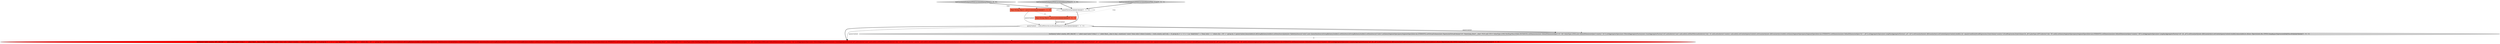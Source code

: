 digraph {
2 [style = filled, label = "Map<String,Object> queryContext@@@2@@@['1', '1', '0']", fillcolor = tomato, shape = box image = "AAA0AAABBB1BBB"];
6 [style = filled, label = "testCorrelatedSubqueryWithCorrelatedQueryFilter['0', '1', '0']", fillcolor = lightgray, shape = diamond image = "AAA0AAABBB2BBB"];
8 [style = filled, label = "testCorrelatedSubqueryWithCorrelatedQueryFilter_Scan['0', '0', '1']", fillcolor = lightgray, shape = diamond image = "AAA0AAABBB3BBB"];
1 [style = filled, label = "queryContext = withLeftDirectAccessEnabled(queryContext)@@@4@@@['1', '1', '1']", fillcolor = white, shape = ellipse image = "AAA0AAABBB1BBB"];
3 [style = filled, label = "testQuery(\"select country, ANY_VALUE(\" + \" select max(\"users\") from (\" + \" select floor(__time to day), count(user) \"users\" from visits f where f.country = visits.country and f.city = 'A' group by 1\" + \" )\" + \" ) as \"dailyVisits\"\" + \"from visits \" + \" where city = 'B'\" + \" group by 1\",queryContext,ImmutableList.of(GroupByQuery.builder().setDataSource(join(new TableDataSource(\"visits\"),new QueryDataSource(GroupByQuery.builder().setDataSource(GroupByQuery.builder().setDataSource(\"visits\").setQuerySegmentSpec(querySegmentSpec(Intervals.ETERNITY)).setVirtualColumns(new ExpressionVirtualColumn(\"v0\",\"timestamp_floor(\"__time\",'P1D',null,'UTC')\",ValueType.LONG,TestExprMacroTable.INSTANCE)).setDimensions(new DefaultDimensionSpec(\"v0\",\"d0\",ValueType.LONG),new DefaultDimensionSpec(\"country\",\"d1\")).setAggregatorSpecs(new FilteredAggregatorFactory(new CountAggregatorFactory(\"a0\"),not(selector(\"user\",null,null)))).setDimFilter(and(selector(\"city\",\"A\",null),not(selector(\"country\",null,null)))).setContext(queryContext).setGranularity(new AllGranularity()).build()).setQuerySegmentSpec(querySegmentSpec(Intervals.ETERNITY)).setDimensions(new DefaultDimensionSpec(\"d1\",\"_d0\")).setAggregatorSpecs(new LongMaxAggregatorFactory(\"_a0\",\"a0\")).setGranularity(new AllGranularity()).setContext(queryContext).build()),\"j0.\",equalsCondition(DruidExpression.fromColumn(\"country\"),DruidExpression.fromColumn(\"j0._d0\")),JoinType.LEFT,selector(\"city\",\"B\",null))).setQuerySegmentSpec(querySegmentSpec(Intervals.ETERNITY)).setDimensions(new DefaultDimensionSpec(\"country\",\"d0\")).setAggregatorSpecs(new LongAnyAggregatorFactory(\"a0\",\"j0._a0\")).setGranularity(new AllGranularity()).setContext(queryContext).build()),ImmutableList.of(new Object((((edu.fdu.CPPDG.tinypdg.pe.ExpressionInfo@92ac28))@@@5@@@['1', '0', '1']", fillcolor = lightgray, shape = ellipse image = "AAA0AAABBB1BBB"];
0 [style = filled, label = "cannotVectorize()@@@3@@@['1', '1', '1']", fillcolor = white, shape = ellipse image = "AAA0AAABBB1BBB"];
5 [style = filled, label = "testQuery(\"select country, ANY_VALUE(\" + \" select max(\"users\") from (\" + \" select floor(__time to day), count(user) \"users\" from visits f where f.country = visits.country and f.city = 'A' group by 1\" + \" )\" + \" ) as \"dailyVisits\"\" + \"from visits \" + \" where city = 'B'\" + \" group by 1\",queryContext,ImmutableList.of(GroupByQuery.builder().setDataSource(join(new TableDataSource(CalciteTests.USERVISITDATASOURCE),new QueryDataSource(GroupByQuery.builder().setDataSource(GroupByQuery.builder().setDataSource(CalciteTests.USERVISITDATASOURCE).setQuerySegmentSpec(querySegmentSpec(Intervals.ETERNITY)).setVirtualColumns(new ExpressionVirtualColumn(\"v0\",\"timestamp_floor(\"__time\",'P1D',null,'UTC')\",ValueType.LONG,TestExprMacroTable.INSTANCE)).setDimensions(new DefaultDimensionSpec(\"v0\",\"d0\",ValueType.LONG),new DefaultDimensionSpec(\"country\",\"d1\")).setAggregatorSpecs(new FilteredAggregatorFactory(new CountAggregatorFactory(\"a0\"),not(selector(\"user\",null,null)))).setDimFilter(and(selector(\"city\",\"A\",null),not(selector(\"country\",null,null)))).setContext(queryContext).setGranularity(new AllGranularity()).build()).setQuerySegmentSpec(querySegmentSpec(Intervals.ETERNITY)).setDimensions(new DefaultDimensionSpec(\"d1\",\"_d0\")).setAggregatorSpecs(new LongMaxAggregatorFactory(\"_a0\",\"a0\")).setGranularity(new AllGranularity()).setContext(queryContext).build()),\"j0.\",equalsCondition(DruidExpression.fromColumn(\"country\"),DruidExpression.fromColumn(\"j0._d0\")),JoinType.LEFT,selector(\"city\",\"B\",null))).setQuerySegmentSpec(querySegmentSpec(Intervals.ETERNITY)).setDimensions(new DefaultDimensionSpec(\"country\",\"d0\")).setAggregatorSpecs(new LongAnyAggregatorFactory(\"a0\",\"j0._a0\")).setGranularity(new AllGranularity()).setContext(queryContext).build()),ImmutableList.of(new Object((((edu.fdu.CPPDG.tinypdg.pe.ExpressionInfo@92ab56))@@@5@@@['0', '1', '0']", fillcolor = red, shape = ellipse image = "AAA1AAABBB2BBB"];
4 [style = filled, label = "testCorrelatedSubqueryWithCorrelatedQueryFilter['1', '0', '0']", fillcolor = lightgray, shape = diamond image = "AAA0AAABBB1BBB"];
7 [style = filled, label = "Map<String,Object> queryContext@@@2@@@['0', '0', '1']", fillcolor = tomato, shape = box image = "AAA0AAABBB3BBB"];
1->3 [style = bold, label=""];
1->5 [style = bold, label=""];
1->3 [style = solid, label="queryContext"];
8->0 [style = bold, label=""];
1->5 [style = solid, label="queryContext"];
8->7 [style = dotted, label="true"];
3->5 [style = dashed, label="0"];
6->0 [style = bold, label=""];
6->2 [style = dotted, label="true"];
2->1 [style = solid, label="queryContext"];
7->1 [style = solid, label="queryContext"];
2->7 [style = dashed, label="0"];
0->1 [style = bold, label=""];
4->2 [style = dotted, label="true"];
4->0 [style = bold, label=""];
}
